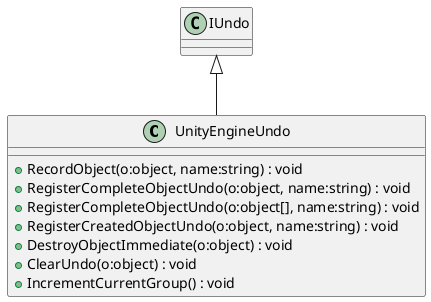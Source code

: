 @startuml
class UnityEngineUndo {
    + RecordObject(o:object, name:string) : void
    + RegisterCompleteObjectUndo(o:object, name:string) : void
    + RegisterCompleteObjectUndo(o:object[], name:string) : void
    + RegisterCreatedObjectUndo(o:object, name:string) : void
    + DestroyObjectImmediate(o:object) : void
    + ClearUndo(o:object) : void
    + IncrementCurrentGroup() : void
}
IUndo <|-- UnityEngineUndo
@enduml
